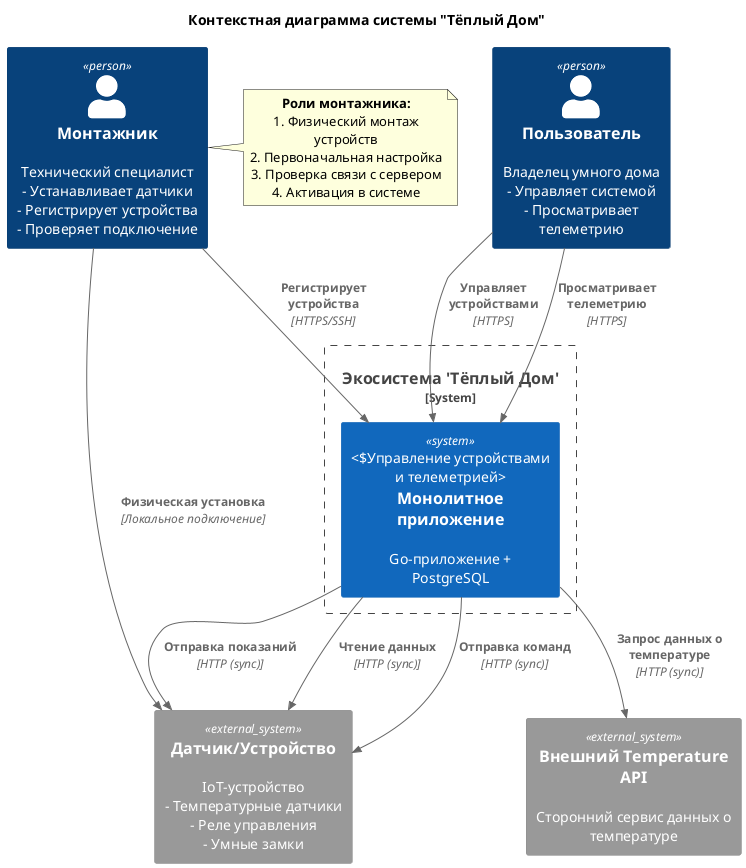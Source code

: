 @startuml
!include <C4/C4_Context>
!include <C4/C4_Container>

title Контекстная диаграмма системы "Тёплый Дом"

Person(user, "Пользователь", "Владелец умного дома\n- Управляет системой\n- Просматривает телеметрию")
Person(installer, "Монтажник", "Технический специалист\n- Устанавливает датчики\n- Регистрирует устройства\n- Проверяет подключение")

System_Boundary(system, "Экосистема 'Тёплый Дом'") {
    System(monolith, "Монолитное приложение", "Go-приложение + PostgreSQL", "Управление устройствами и телеметрией")
}

System_Ext(sensor, "Датчик/Устройство", "IoT-устройство\n- Температурные датчики\n- Реле управления\n- Умные замки")
System_Ext(temp_api, "Внешний Temperature API", "Сторонний сервис данных о температуре")

' Пользовательские взаимодействия
Rel(user, monolith, "Управляет устройствами", "HTTPS")
Rel(user, monolith, "Просматривает телеметрию", "HTTPS")

' Взаимодействия монтажника
Rel(installer, monolith, "Регистрирует устройства", "HTTPS/SSH")
Rel(installer, sensor, "Физическая установка", "Локальное подключение")

' Системные взаимодействия
Rel(monolith, sensor, "Чтение данных", "HTTP (sync)")
Rel(monolith, sensor, "Отправка команд", "HTTP (sync)")
Rel(monolith, temp_api, "Запрос данных о температуре", "HTTP (sync)")

Rel_Back(sensor, monolith, "Отправка показаний", "HTTP (sync)")

note right of installer
  <b>Роли монтажника:</b>
  1. Физический монтаж устройств
  2. Первоначальная настройка
  3. Проверка связи с сервером
  4. Активация в системе
end note
@enduml